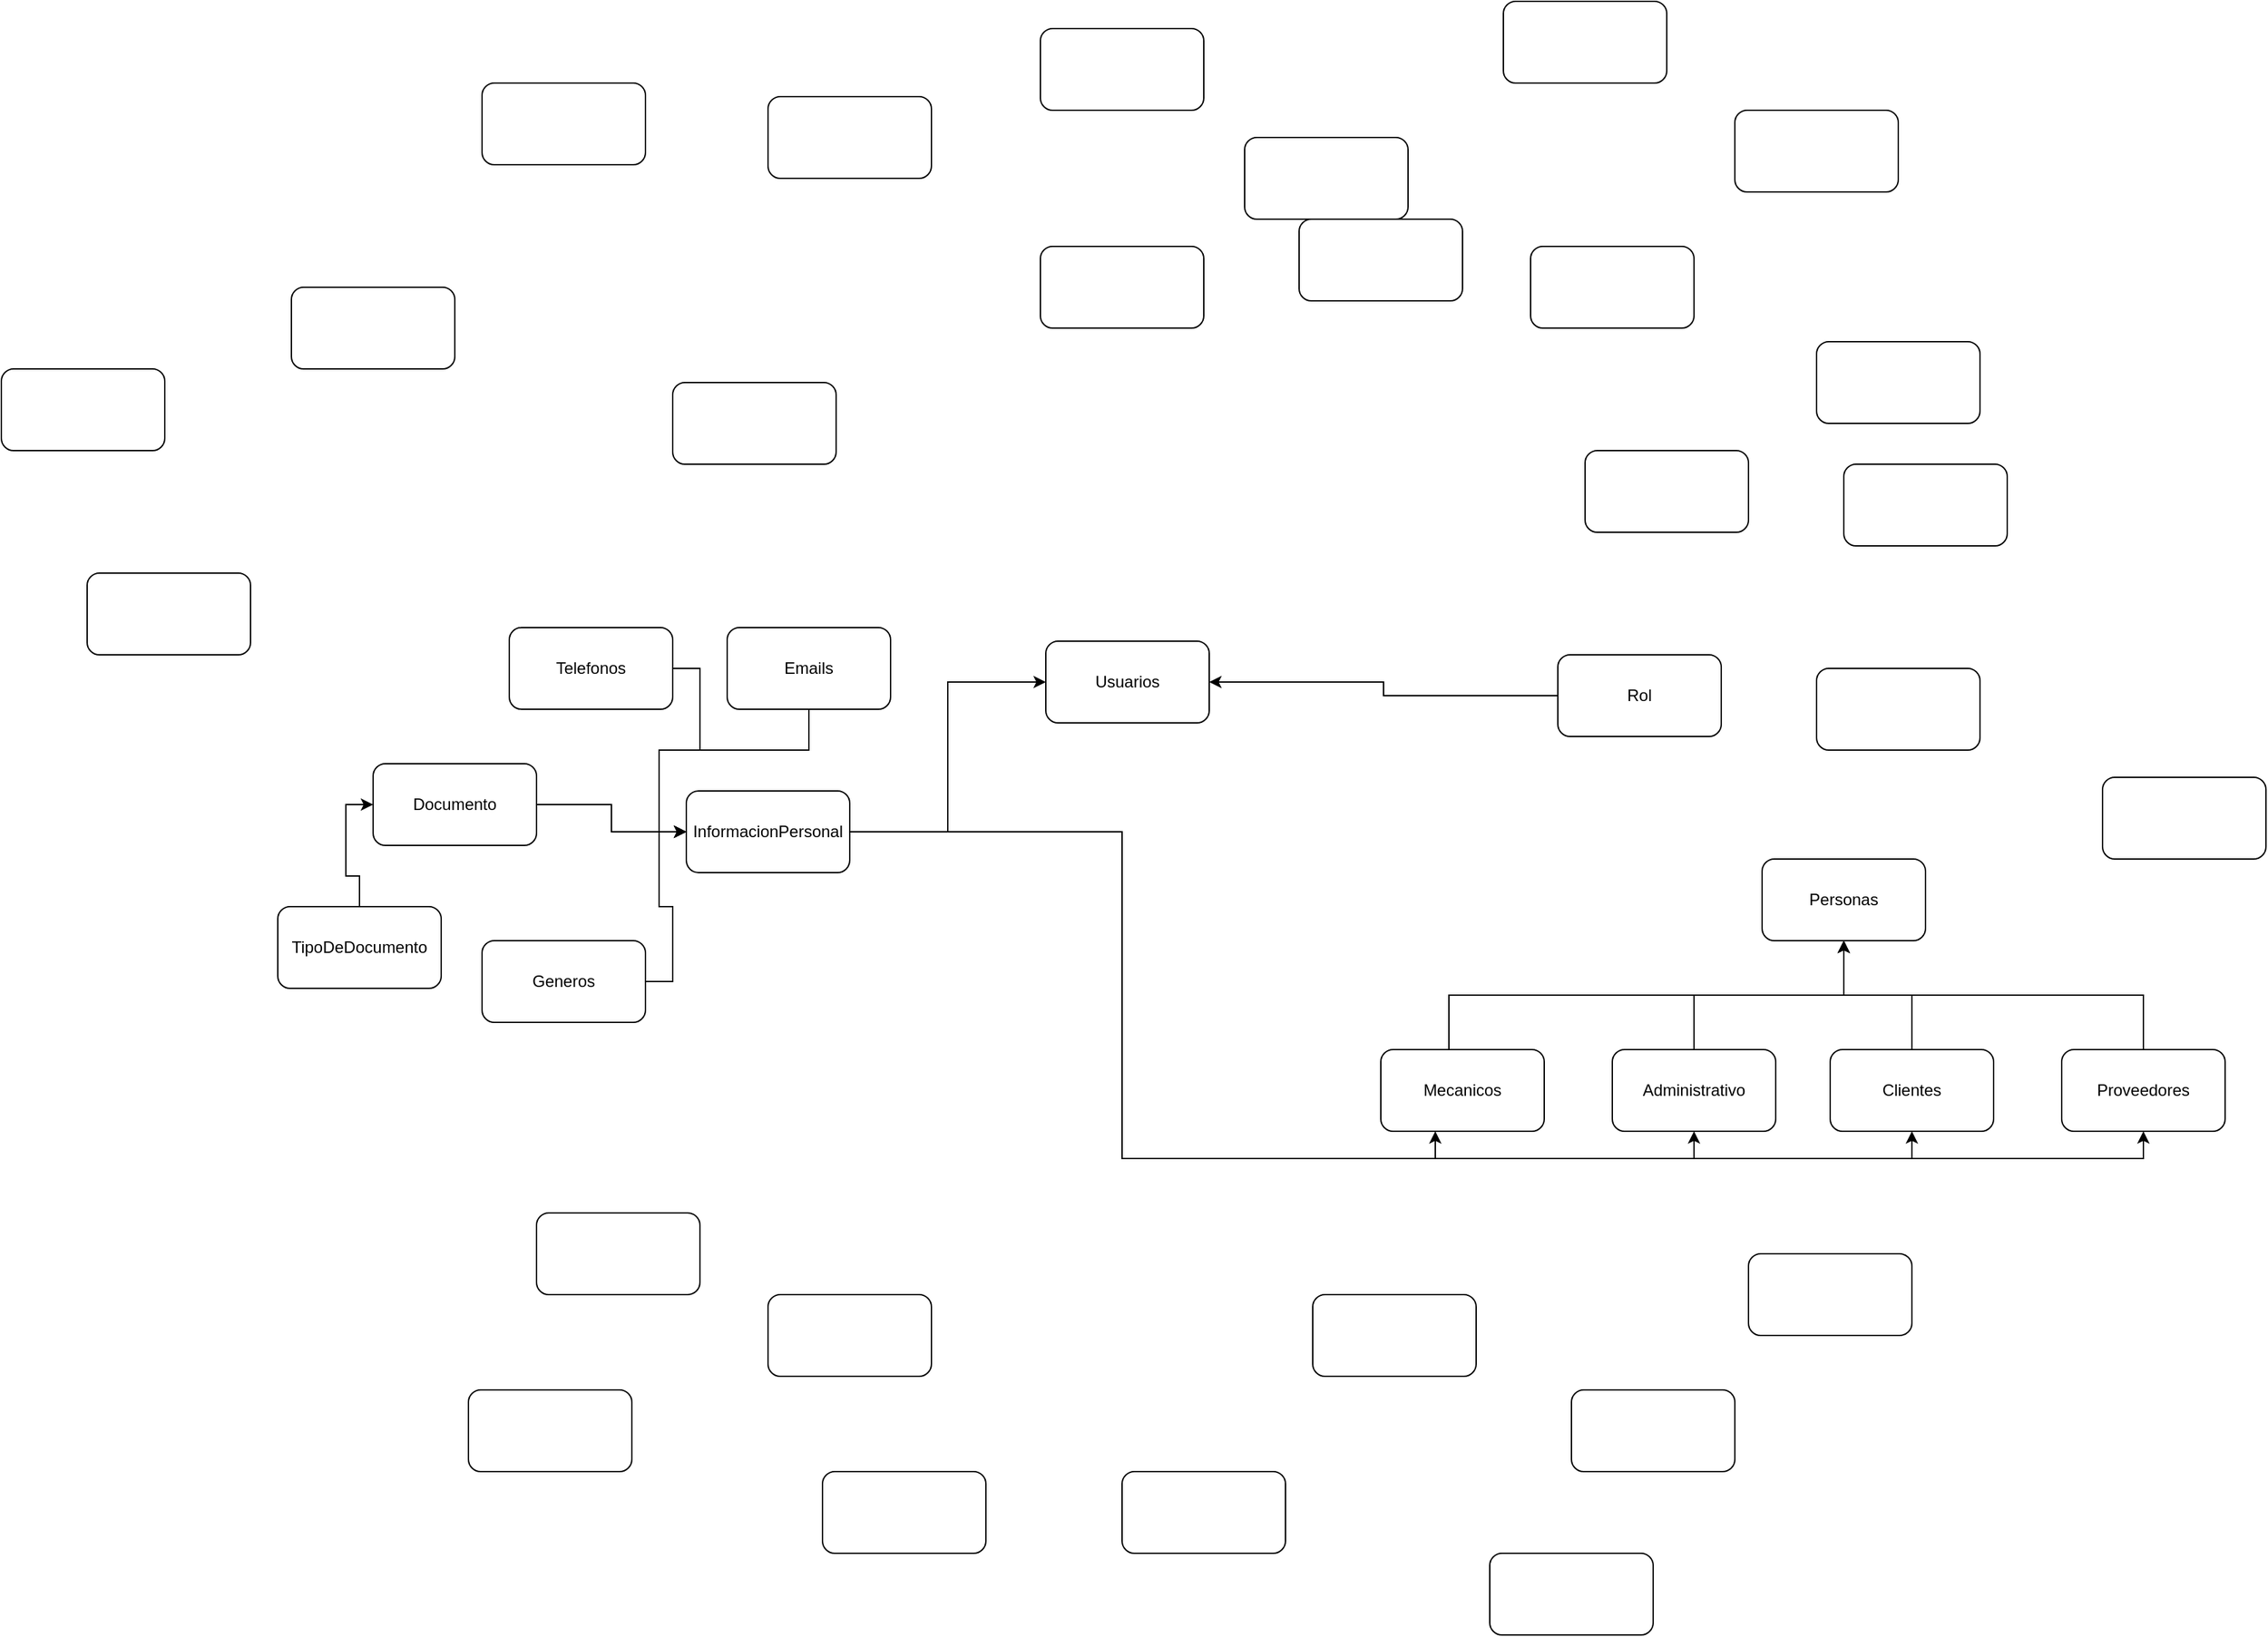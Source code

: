 <mxfile version="21.6.6" type="github">
  <diagram id="C5RBs43oDa-KdzZeNtuy" name="Page-1">
    <mxGraphModel dx="2527" dy="2163" grid="1" gridSize="10" guides="1" tooltips="1" connect="1" arrows="1" fold="1" page="1" pageScale="1" pageWidth="827" pageHeight="1169" math="0" shadow="0">
      <root>
        <mxCell id="WIyWlLk6GJQsqaUBKTNV-0" />
        <mxCell id="WIyWlLk6GJQsqaUBKTNV-1" parent="WIyWlLk6GJQsqaUBKTNV-0" />
        <mxCell id="hCiBcU4REguV__c3OleU-0" value="" style="rounded=1;whiteSpace=wrap;html=1;" vertex="1" parent="WIyWlLk6GJQsqaUBKTNV-1">
          <mxGeometry x="80" y="140" width="120" height="60" as="geometry" />
        </mxCell>
        <mxCell id="hCiBcU4REguV__c3OleU-47" style="edgeStyle=orthogonalEdgeStyle;rounded=0;orthogonalLoop=1;jettySize=auto;html=1;entryX=0;entryY=0.5;entryDx=0;entryDy=0;" edge="1" parent="WIyWlLk6GJQsqaUBKTNV-1" source="hCiBcU4REguV__c3OleU-1" target="hCiBcU4REguV__c3OleU-2">
          <mxGeometry relative="1" as="geometry" />
        </mxCell>
        <mxCell id="hCiBcU4REguV__c3OleU-1" value="Documento" style="rounded=1;whiteSpace=wrap;html=1;" vertex="1" parent="WIyWlLk6GJQsqaUBKTNV-1">
          <mxGeometry x="-140" y="420" width="120" height="60" as="geometry" />
        </mxCell>
        <mxCell id="hCiBcU4REguV__c3OleU-41" style="edgeStyle=orthogonalEdgeStyle;rounded=0;orthogonalLoop=1;jettySize=auto;html=1;exitX=1;exitY=0.5;exitDx=0;exitDy=0;entryX=0;entryY=0.5;entryDx=0;entryDy=0;" edge="1" parent="WIyWlLk6GJQsqaUBKTNV-1" source="hCiBcU4REguV__c3OleU-2" target="hCiBcU4REguV__c3OleU-21">
          <mxGeometry relative="1" as="geometry" />
        </mxCell>
        <mxCell id="hCiBcU4REguV__c3OleU-53" style="edgeStyle=orthogonalEdgeStyle;rounded=0;orthogonalLoop=1;jettySize=auto;html=1;entryX=0.5;entryY=1;entryDx=0;entryDy=0;" edge="1" parent="WIyWlLk6GJQsqaUBKTNV-1">
          <mxGeometry relative="1" as="geometry">
            <mxPoint x="190.0" y="470" as="sourcePoint" />
            <mxPoint x="640.0" y="690" as="targetPoint" />
            <Array as="points">
              <mxPoint x="410" y="470" />
              <mxPoint x="410" y="710" />
              <mxPoint x="640" y="710" />
            </Array>
          </mxGeometry>
        </mxCell>
        <mxCell id="hCiBcU4REguV__c3OleU-54" style="edgeStyle=orthogonalEdgeStyle;rounded=0;orthogonalLoop=1;jettySize=auto;html=1;exitX=1;exitY=0.5;exitDx=0;exitDy=0;entryX=0.5;entryY=1;entryDx=0;entryDy=0;" edge="1" parent="WIyWlLk6GJQsqaUBKTNV-1" source="hCiBcU4REguV__c3OleU-2" target="hCiBcU4REguV__c3OleU-14">
          <mxGeometry relative="1" as="geometry">
            <Array as="points">
              <mxPoint x="410" y="470" />
              <mxPoint x="410" y="710" />
              <mxPoint x="830" y="710" />
            </Array>
          </mxGeometry>
        </mxCell>
        <mxCell id="hCiBcU4REguV__c3OleU-55" style="edgeStyle=orthogonalEdgeStyle;rounded=0;orthogonalLoop=1;jettySize=auto;html=1;exitX=1;exitY=0.5;exitDx=0;exitDy=0;entryX=0.5;entryY=1;entryDx=0;entryDy=0;" edge="1" parent="WIyWlLk6GJQsqaUBKTNV-1" source="hCiBcU4REguV__c3OleU-2" target="hCiBcU4REguV__c3OleU-30">
          <mxGeometry relative="1" as="geometry">
            <Array as="points">
              <mxPoint x="410" y="470" />
              <mxPoint x="410" y="710" />
              <mxPoint x="990" y="710" />
            </Array>
          </mxGeometry>
        </mxCell>
        <mxCell id="hCiBcU4REguV__c3OleU-56" style="edgeStyle=orthogonalEdgeStyle;rounded=0;orthogonalLoop=1;jettySize=auto;html=1;exitX=1;exitY=0.5;exitDx=0;exitDy=0;entryX=0.5;entryY=1;entryDx=0;entryDy=0;" edge="1" parent="WIyWlLk6GJQsqaUBKTNV-1" source="hCiBcU4REguV__c3OleU-2" target="hCiBcU4REguV__c3OleU-31">
          <mxGeometry relative="1" as="geometry">
            <Array as="points">
              <mxPoint x="410" y="470" />
              <mxPoint x="410" y="710" />
              <mxPoint x="1160" y="710" />
            </Array>
          </mxGeometry>
        </mxCell>
        <mxCell id="hCiBcU4REguV__c3OleU-2" value="InformacionPersonal" style="rounded=1;whiteSpace=wrap;html=1;" vertex="1" parent="WIyWlLk6GJQsqaUBKTNV-1">
          <mxGeometry x="90" y="440" width="120" height="60" as="geometry" />
        </mxCell>
        <mxCell id="hCiBcU4REguV__c3OleU-49" style="edgeStyle=orthogonalEdgeStyle;rounded=0;orthogonalLoop=1;jettySize=auto;html=1;entryX=0.5;entryY=1;entryDx=0;entryDy=0;" edge="1" parent="WIyWlLk6GJQsqaUBKTNV-1" source="hCiBcU4REguV__c3OleU-3" target="hCiBcU4REguV__c3OleU-29">
          <mxGeometry relative="1" as="geometry">
            <Array as="points">
              <mxPoint x="650" y="590" />
              <mxPoint x="940" y="590" />
            </Array>
          </mxGeometry>
        </mxCell>
        <mxCell id="hCiBcU4REguV__c3OleU-3" value="&lt;div&gt;Mecanicos&lt;/div&gt;" style="rounded=1;whiteSpace=wrap;html=1;" vertex="1" parent="WIyWlLk6GJQsqaUBKTNV-1">
          <mxGeometry x="600" y="630" width="120" height="60" as="geometry" />
        </mxCell>
        <mxCell id="hCiBcU4REguV__c3OleU-46" style="edgeStyle=orthogonalEdgeStyle;rounded=0;orthogonalLoop=1;jettySize=auto;html=1;entryX=0;entryY=0.5;entryDx=0;entryDy=0;" edge="1" parent="WIyWlLk6GJQsqaUBKTNV-1" source="hCiBcU4REguV__c3OleU-4" target="hCiBcU4REguV__c3OleU-2">
          <mxGeometry relative="1" as="geometry">
            <mxPoint x="130" y="510" as="targetPoint" />
          </mxGeometry>
        </mxCell>
        <mxCell id="hCiBcU4REguV__c3OleU-4" value="&lt;div&gt;Generos&lt;/div&gt;" style="rounded=1;whiteSpace=wrap;html=1;" vertex="1" parent="WIyWlLk6GJQsqaUBKTNV-1">
          <mxGeometry x="-60" y="550" width="120" height="60" as="geometry" />
        </mxCell>
        <mxCell id="hCiBcU4REguV__c3OleU-5" value="" style="rounded=1;whiteSpace=wrap;html=1;" vertex="1" parent="WIyWlLk6GJQsqaUBKTNV-1">
          <mxGeometry x="350" y="40" width="120" height="60" as="geometry" />
        </mxCell>
        <mxCell id="hCiBcU4REguV__c3OleU-6" value="" style="rounded=1;whiteSpace=wrap;html=1;" vertex="1" parent="WIyWlLk6GJQsqaUBKTNV-1">
          <mxGeometry x="710" y="40" width="120" height="60" as="geometry" />
        </mxCell>
        <mxCell id="hCiBcU4REguV__c3OleU-7" value="" style="rounded=1;whiteSpace=wrap;html=1;" vertex="1" parent="WIyWlLk6GJQsqaUBKTNV-1">
          <mxGeometry x="150" y="-70" width="120" height="60" as="geometry" />
        </mxCell>
        <mxCell id="hCiBcU4REguV__c3OleU-8" value="" style="rounded=1;whiteSpace=wrap;html=1;" vertex="1" parent="WIyWlLk6GJQsqaUBKTNV-1">
          <mxGeometry x="-350" y="280" width="120" height="60" as="geometry" />
        </mxCell>
        <mxCell id="hCiBcU4REguV__c3OleU-9" value="" style="rounded=1;whiteSpace=wrap;html=1;" vertex="1" parent="WIyWlLk6GJQsqaUBKTNV-1">
          <mxGeometry x="-200" y="70" width="120" height="60" as="geometry" />
        </mxCell>
        <mxCell id="hCiBcU4REguV__c3OleU-10" value="" style="rounded=1;whiteSpace=wrap;html=1;" vertex="1" parent="WIyWlLk6GJQsqaUBKTNV-1">
          <mxGeometry x="-60" y="-80" width="120" height="60" as="geometry" />
        </mxCell>
        <mxCell id="hCiBcU4REguV__c3OleU-44" style="edgeStyle=orthogonalEdgeStyle;rounded=0;orthogonalLoop=1;jettySize=auto;html=1;entryX=0;entryY=0.5;entryDx=0;entryDy=0;" edge="1" parent="WIyWlLk6GJQsqaUBKTNV-1" source="hCiBcU4REguV__c3OleU-11" target="hCiBcU4REguV__c3OleU-2">
          <mxGeometry relative="1" as="geometry" />
        </mxCell>
        <mxCell id="hCiBcU4REguV__c3OleU-11" value="&lt;div&gt;Emails&lt;/div&gt;" style="rounded=1;whiteSpace=wrap;html=1;" vertex="1" parent="WIyWlLk6GJQsqaUBKTNV-1">
          <mxGeometry x="120" y="320" width="120" height="60" as="geometry" />
        </mxCell>
        <mxCell id="hCiBcU4REguV__c3OleU-43" style="edgeStyle=orthogonalEdgeStyle;rounded=0;orthogonalLoop=1;jettySize=auto;html=1;entryX=0;entryY=0.5;entryDx=0;entryDy=0;" edge="1" parent="WIyWlLk6GJQsqaUBKTNV-1" source="hCiBcU4REguV__c3OleU-12" target="hCiBcU4REguV__c3OleU-2">
          <mxGeometry relative="1" as="geometry" />
        </mxCell>
        <mxCell id="hCiBcU4REguV__c3OleU-12" value="&lt;div&gt;Telefonos&lt;/div&gt;" style="rounded=1;whiteSpace=wrap;html=1;" vertex="1" parent="WIyWlLk6GJQsqaUBKTNV-1">
          <mxGeometry x="-40" y="320" width="120" height="60" as="geometry" />
        </mxCell>
        <mxCell id="hCiBcU4REguV__c3OleU-13" value="" style="rounded=1;whiteSpace=wrap;html=1;" vertex="1" parent="WIyWlLk6GJQsqaUBKTNV-1">
          <mxGeometry x="-20" y="750" width="120" height="60" as="geometry" />
        </mxCell>
        <mxCell id="hCiBcU4REguV__c3OleU-50" style="edgeStyle=orthogonalEdgeStyle;rounded=0;orthogonalLoop=1;jettySize=auto;html=1;exitX=0.5;exitY=0;exitDx=0;exitDy=0;entryX=0.5;entryY=0.667;entryDx=0;entryDy=0;entryPerimeter=0;" edge="1" parent="WIyWlLk6GJQsqaUBKTNV-1" source="hCiBcU4REguV__c3OleU-14" target="hCiBcU4REguV__c3OleU-29">
          <mxGeometry relative="1" as="geometry" />
        </mxCell>
        <mxCell id="hCiBcU4REguV__c3OleU-14" value="Administrativo" style="rounded=1;whiteSpace=wrap;html=1;" vertex="1" parent="WIyWlLk6GJQsqaUBKTNV-1">
          <mxGeometry x="770" y="630" width="120" height="60" as="geometry" />
        </mxCell>
        <mxCell id="hCiBcU4REguV__c3OleU-15" value="" style="rounded=1;whiteSpace=wrap;html=1;" vertex="1" parent="WIyWlLk6GJQsqaUBKTNV-1">
          <mxGeometry x="920" y="350" width="120" height="60" as="geometry" />
        </mxCell>
        <mxCell id="hCiBcU4REguV__c3OleU-16" value="" style="rounded=1;whiteSpace=wrap;html=1;" vertex="1" parent="WIyWlLk6GJQsqaUBKTNV-1">
          <mxGeometry x="940" y="200" width="120" height="60" as="geometry" />
        </mxCell>
        <mxCell id="hCiBcU4REguV__c3OleU-17" value="" style="rounded=1;whiteSpace=wrap;html=1;" vertex="1" parent="WIyWlLk6GJQsqaUBKTNV-1">
          <mxGeometry x="550" y="810" width="120" height="60" as="geometry" />
        </mxCell>
        <mxCell id="hCiBcU4REguV__c3OleU-18" value="" style="rounded=1;whiteSpace=wrap;html=1;" vertex="1" parent="WIyWlLk6GJQsqaUBKTNV-1">
          <mxGeometry x="870" y="780" width="120" height="60" as="geometry" />
        </mxCell>
        <mxCell id="hCiBcU4REguV__c3OleU-19" value="" style="rounded=1;whiteSpace=wrap;html=1;" vertex="1" parent="WIyWlLk6GJQsqaUBKTNV-1">
          <mxGeometry x="750" y="190" width="120" height="60" as="geometry" />
        </mxCell>
        <mxCell id="hCiBcU4REguV__c3OleU-20" value="" style="rounded=1;whiteSpace=wrap;html=1;" vertex="1" parent="WIyWlLk6GJQsqaUBKTNV-1">
          <mxGeometry x="540" y="20" width="120" height="60" as="geometry" />
        </mxCell>
        <mxCell id="hCiBcU4REguV__c3OleU-21" value="Usuarios" style="rounded=1;whiteSpace=wrap;html=1;" vertex="1" parent="WIyWlLk6GJQsqaUBKTNV-1">
          <mxGeometry x="354" y="330" width="120" height="60" as="geometry" />
        </mxCell>
        <mxCell id="hCiBcU4REguV__c3OleU-22" value="" style="rounded=1;whiteSpace=wrap;html=1;" vertex="1" parent="WIyWlLk6GJQsqaUBKTNV-1">
          <mxGeometry x="920" y="110" width="120" height="60" as="geometry" />
        </mxCell>
        <mxCell id="hCiBcU4REguV__c3OleU-23" value="" style="rounded=1;whiteSpace=wrap;html=1;" vertex="1" parent="WIyWlLk6GJQsqaUBKTNV-1">
          <mxGeometry x="500" y="-40" width="120" height="60" as="geometry" />
        </mxCell>
        <mxCell id="hCiBcU4REguV__c3OleU-24" value="" style="rounded=1;whiteSpace=wrap;html=1;" vertex="1" parent="WIyWlLk6GJQsqaUBKTNV-1">
          <mxGeometry x="860" y="-60" width="120" height="60" as="geometry" />
        </mxCell>
        <mxCell id="hCiBcU4REguV__c3OleU-42" style="edgeStyle=orthogonalEdgeStyle;rounded=0;orthogonalLoop=1;jettySize=auto;html=1;exitX=0;exitY=0.5;exitDx=0;exitDy=0;entryX=1;entryY=0.5;entryDx=0;entryDy=0;" edge="1" parent="WIyWlLk6GJQsqaUBKTNV-1" source="hCiBcU4REguV__c3OleU-25" target="hCiBcU4REguV__c3OleU-21">
          <mxGeometry relative="1" as="geometry" />
        </mxCell>
        <mxCell id="hCiBcU4REguV__c3OleU-25" value="Rol" style="rounded=1;whiteSpace=wrap;html=1;" vertex="1" parent="WIyWlLk6GJQsqaUBKTNV-1">
          <mxGeometry x="730" y="340" width="120" height="60" as="geometry" />
        </mxCell>
        <mxCell id="hCiBcU4REguV__c3OleU-26" value="" style="rounded=1;whiteSpace=wrap;html=1;" vertex="1" parent="WIyWlLk6GJQsqaUBKTNV-1">
          <mxGeometry x="190" y="940" width="120" height="60" as="geometry" />
        </mxCell>
        <mxCell id="hCiBcU4REguV__c3OleU-45" style="edgeStyle=orthogonalEdgeStyle;rounded=0;orthogonalLoop=1;jettySize=auto;html=1;entryX=0;entryY=0.5;entryDx=0;entryDy=0;" edge="1" parent="WIyWlLk6GJQsqaUBKTNV-1" source="hCiBcU4REguV__c3OleU-27" target="hCiBcU4REguV__c3OleU-1">
          <mxGeometry relative="1" as="geometry" />
        </mxCell>
        <mxCell id="hCiBcU4REguV__c3OleU-27" value="TipoDeDocumento" style="rounded=1;whiteSpace=wrap;html=1;" vertex="1" parent="WIyWlLk6GJQsqaUBKTNV-1">
          <mxGeometry x="-210" y="525" width="120" height="60" as="geometry" />
        </mxCell>
        <mxCell id="hCiBcU4REguV__c3OleU-28" value="" style="rounded=1;whiteSpace=wrap;html=1;" vertex="1" parent="WIyWlLk6GJQsqaUBKTNV-1">
          <mxGeometry x="-413" y="130" width="120" height="60" as="geometry" />
        </mxCell>
        <mxCell id="hCiBcU4REguV__c3OleU-29" value="Personas" style="rounded=1;whiteSpace=wrap;html=1;" vertex="1" parent="WIyWlLk6GJQsqaUBKTNV-1">
          <mxGeometry x="880" y="490" width="120" height="60" as="geometry" />
        </mxCell>
        <mxCell id="hCiBcU4REguV__c3OleU-51" style="edgeStyle=orthogonalEdgeStyle;rounded=0;orthogonalLoop=1;jettySize=auto;html=1;entryX=0.5;entryY=1;entryDx=0;entryDy=0;" edge="1" parent="WIyWlLk6GJQsqaUBKTNV-1" source="hCiBcU4REguV__c3OleU-30" target="hCiBcU4REguV__c3OleU-29">
          <mxGeometry relative="1" as="geometry" />
        </mxCell>
        <mxCell id="hCiBcU4REguV__c3OleU-30" value="Clientes" style="rounded=1;whiteSpace=wrap;html=1;" vertex="1" parent="WIyWlLk6GJQsqaUBKTNV-1">
          <mxGeometry x="930" y="630" width="120" height="60" as="geometry" />
        </mxCell>
        <mxCell id="hCiBcU4REguV__c3OleU-52" style="edgeStyle=orthogonalEdgeStyle;rounded=0;orthogonalLoop=1;jettySize=auto;html=1;exitX=0.5;exitY=0;exitDx=0;exitDy=0;" edge="1" parent="WIyWlLk6GJQsqaUBKTNV-1" source="hCiBcU4REguV__c3OleU-31" target="hCiBcU4REguV__c3OleU-29">
          <mxGeometry relative="1" as="geometry" />
        </mxCell>
        <mxCell id="hCiBcU4REguV__c3OleU-31" value="Proveedores&lt;span&gt;&lt;/span&gt;" style="rounded=1;whiteSpace=wrap;html=1;" vertex="1" parent="WIyWlLk6GJQsqaUBKTNV-1">
          <mxGeometry x="1100" y="630" width="120" height="60" as="geometry" />
        </mxCell>
        <mxCell id="hCiBcU4REguV__c3OleU-33" value="" style="rounded=1;whiteSpace=wrap;html=1;" vertex="1" parent="WIyWlLk6GJQsqaUBKTNV-1">
          <mxGeometry x="350" y="-120" width="120" height="60" as="geometry" />
        </mxCell>
        <mxCell id="hCiBcU4REguV__c3OleU-34" value="" style="rounded=1;whiteSpace=wrap;html=1;" vertex="1" parent="WIyWlLk6GJQsqaUBKTNV-1">
          <mxGeometry x="690" y="-140" width="120" height="60" as="geometry" />
        </mxCell>
        <mxCell id="hCiBcU4REguV__c3OleU-35" value="" style="rounded=1;whiteSpace=wrap;html=1;" vertex="1" parent="WIyWlLk6GJQsqaUBKTNV-1">
          <mxGeometry x="680" y="1000" width="120" height="60" as="geometry" />
        </mxCell>
        <mxCell id="hCiBcU4REguV__c3OleU-36" value="" style="rounded=1;whiteSpace=wrap;html=1;" vertex="1" parent="WIyWlLk6GJQsqaUBKTNV-1">
          <mxGeometry x="410" y="940" width="120" height="60" as="geometry" />
        </mxCell>
        <mxCell id="hCiBcU4REguV__c3OleU-37" value="" style="rounded=1;whiteSpace=wrap;html=1;" vertex="1" parent="WIyWlLk6GJQsqaUBKTNV-1">
          <mxGeometry x="-70" y="880" width="120" height="60" as="geometry" />
        </mxCell>
        <mxCell id="hCiBcU4REguV__c3OleU-38" value="" style="rounded=1;whiteSpace=wrap;html=1;" vertex="1" parent="WIyWlLk6GJQsqaUBKTNV-1">
          <mxGeometry x="150" y="810" width="120" height="60" as="geometry" />
        </mxCell>
        <mxCell id="hCiBcU4REguV__c3OleU-39" value="" style="rounded=1;whiteSpace=wrap;html=1;" vertex="1" parent="WIyWlLk6GJQsqaUBKTNV-1">
          <mxGeometry x="740" y="880" width="120" height="60" as="geometry" />
        </mxCell>
        <mxCell id="hCiBcU4REguV__c3OleU-40" value="" style="rounded=1;whiteSpace=wrap;html=1;" vertex="1" parent="WIyWlLk6GJQsqaUBKTNV-1">
          <mxGeometry x="1130" y="430" width="120" height="60" as="geometry" />
        </mxCell>
      </root>
    </mxGraphModel>
  </diagram>
</mxfile>
